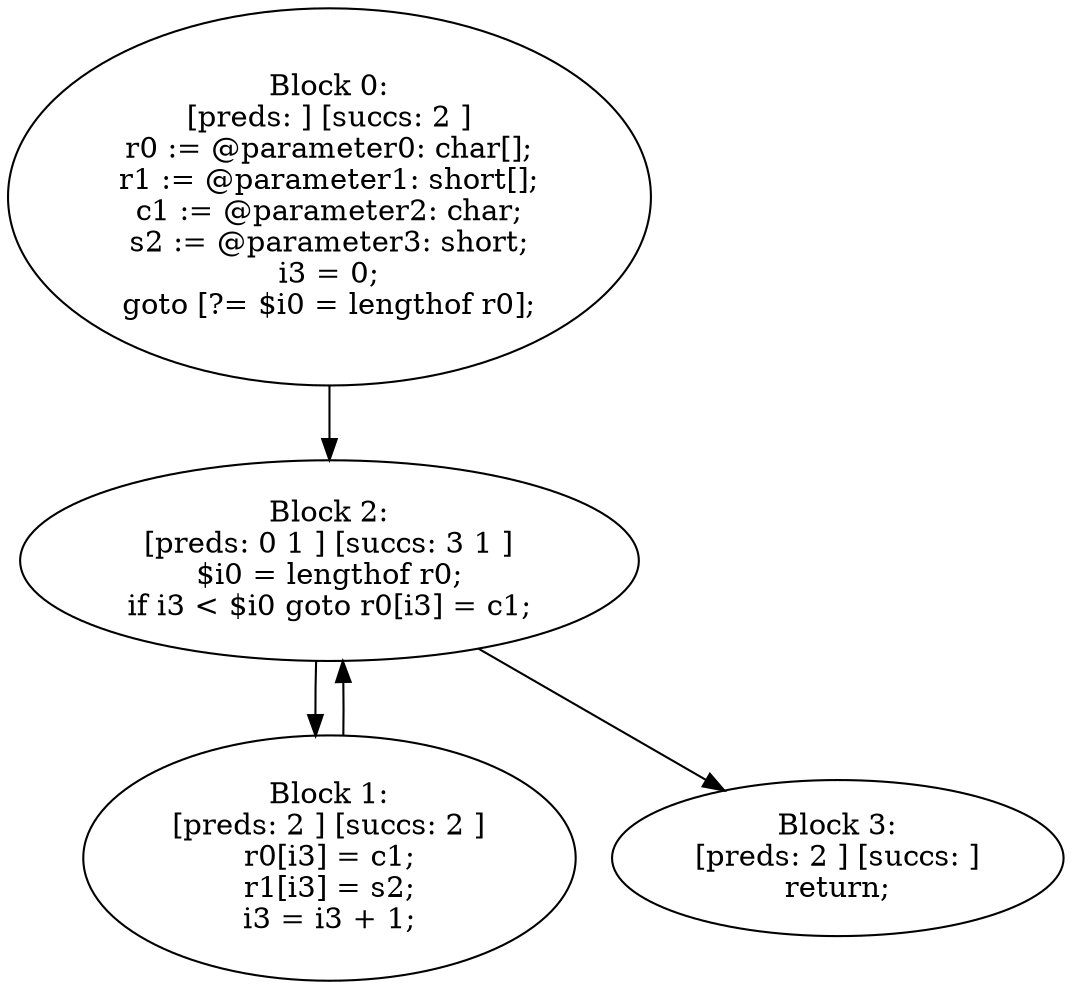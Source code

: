 digraph "unitGraph" {
    "Block 0:
[preds: ] [succs: 2 ]
r0 := @parameter0: char[];
r1 := @parameter1: short[];
c1 := @parameter2: char;
s2 := @parameter3: short;
i3 = 0;
goto [?= $i0 = lengthof r0];
"
    "Block 1:
[preds: 2 ] [succs: 2 ]
r0[i3] = c1;
r1[i3] = s2;
i3 = i3 + 1;
"
    "Block 2:
[preds: 0 1 ] [succs: 3 1 ]
$i0 = lengthof r0;
if i3 < $i0 goto r0[i3] = c1;
"
    "Block 3:
[preds: 2 ] [succs: ]
return;
"
    "Block 0:
[preds: ] [succs: 2 ]
r0 := @parameter0: char[];
r1 := @parameter1: short[];
c1 := @parameter2: char;
s2 := @parameter3: short;
i3 = 0;
goto [?= $i0 = lengthof r0];
"->"Block 2:
[preds: 0 1 ] [succs: 3 1 ]
$i0 = lengthof r0;
if i3 < $i0 goto r0[i3] = c1;
";
    "Block 1:
[preds: 2 ] [succs: 2 ]
r0[i3] = c1;
r1[i3] = s2;
i3 = i3 + 1;
"->"Block 2:
[preds: 0 1 ] [succs: 3 1 ]
$i0 = lengthof r0;
if i3 < $i0 goto r0[i3] = c1;
";
    "Block 2:
[preds: 0 1 ] [succs: 3 1 ]
$i0 = lengthof r0;
if i3 < $i0 goto r0[i3] = c1;
"->"Block 3:
[preds: 2 ] [succs: ]
return;
";
    "Block 2:
[preds: 0 1 ] [succs: 3 1 ]
$i0 = lengthof r0;
if i3 < $i0 goto r0[i3] = c1;
"->"Block 1:
[preds: 2 ] [succs: 2 ]
r0[i3] = c1;
r1[i3] = s2;
i3 = i3 + 1;
";
}
